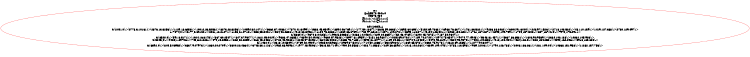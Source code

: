 digraph G {
size = "5,5";
center = true;
1 [label="#1
g+h=873.464+0
f=873.464
[a-1:-1->-1]@[-1~-1]
[a-1:-1->-1]@[-1~-1]

new_Node:-1
0:(2441,0)->(2778,3.10161)->(2876,13.3256)->(1129,18.6256)->(10012,23.5256)->(8273,28.3256)->(10594,34.1471)->(3362,37.4486)->(7870,41.3499)->(4333,45.3549)->(8394,46.7691)->(177,50.1867)->(3646,59.2338)->(2395,64.605)->(5154,69.7363)->(3968,76.837)->(1761,83.5221)->(9236,88.3022)->(6004,91.6444)->(248,97.1526)->(2718,103.522)->(48,110.159)->(1419,127.388)->(2730,129.497)->
1:(7874,0)->(3177,3.89102)->(2061,12.2127)->(1158,21.0716)->(563,35.3001)->(584,42.2836)->(918,62.3498)->(1134,73.8236)->(1339,86.6739)->(723,97.6512)->(2571,109.272)->(2395,118.37)->(5154,123.501)->(3968,130.602)->(1761,137.287)->(2293,149.759)->(1754,157.506)->(387,167.014)->(7972,175.291)->
2:(5880,0)->(9870,3.04138)->(1993,5.54338)->(2268,14.4484)->(649,24.8657)->(52,43.4789)->(8190,45.7876)->(7137,50.9847)->
3:(8520,0)->(591,3.5171)->(1024,16.8175)->(867,30.2547)->(647,37.9677)->(1612,45.0019)->(9386,47.8655)->(3890,54.4046)->(9630,57.9823)->(5097,61.2959)->(5151,66.9607)->(4425,69.0702)->(7129,70.2744)->(2974,75.3547)->(9474,77.4948)->(5348,81.4571)->(5367,86.8581)->(1303,92.9589)->(2384,102.138)->(10232,105.923)->
4:(5243,0)->(9425,1.69706)->(745,8.21626)->(479,15.6956)->(360,32.8259)->(513,43.6486)->(2726,48.9288)->(2248,57.5293)->(664,65.4008)->(2665,75.7183)->(4393,81.8477)->(1189,84.831)->(5070,91.3425)->(5472,92.819)->(4684,98.9875)->(7502,104.333)->(918,108.434)->(584,128.5)->(582,154.253)->(4690,162.296)->(5918,163.688)->
5:(1482,0)->(2318,10.5309)->(2789,22.4929)->(2983,34.5966)->(2939,37.5241)->(714,50.1863)->(532,59.341)->(1869,65.578)->(2332,75.9173)->(2618,89.1585)->(11277,90.3247)->
6:(6392,0)->(844,5.06952)->(3837,9.47973)->(1860,20.2709)->(3300,22.4664)->(3748,33.1116)->(1982,38.9296)->(1977,48.9506)->(5313,52.7149)->(900,54.5588)->(428,71.2588)->(229,86.6592)->(1016,102.264)->(3309,109.475)->(2788,113.598)->(969,120.31)->(1790,126.788)->(2008,136.261)->(281,149.44)->(10868,151.958)->(11282,157.756)->
"]
1 [color=red]
}
